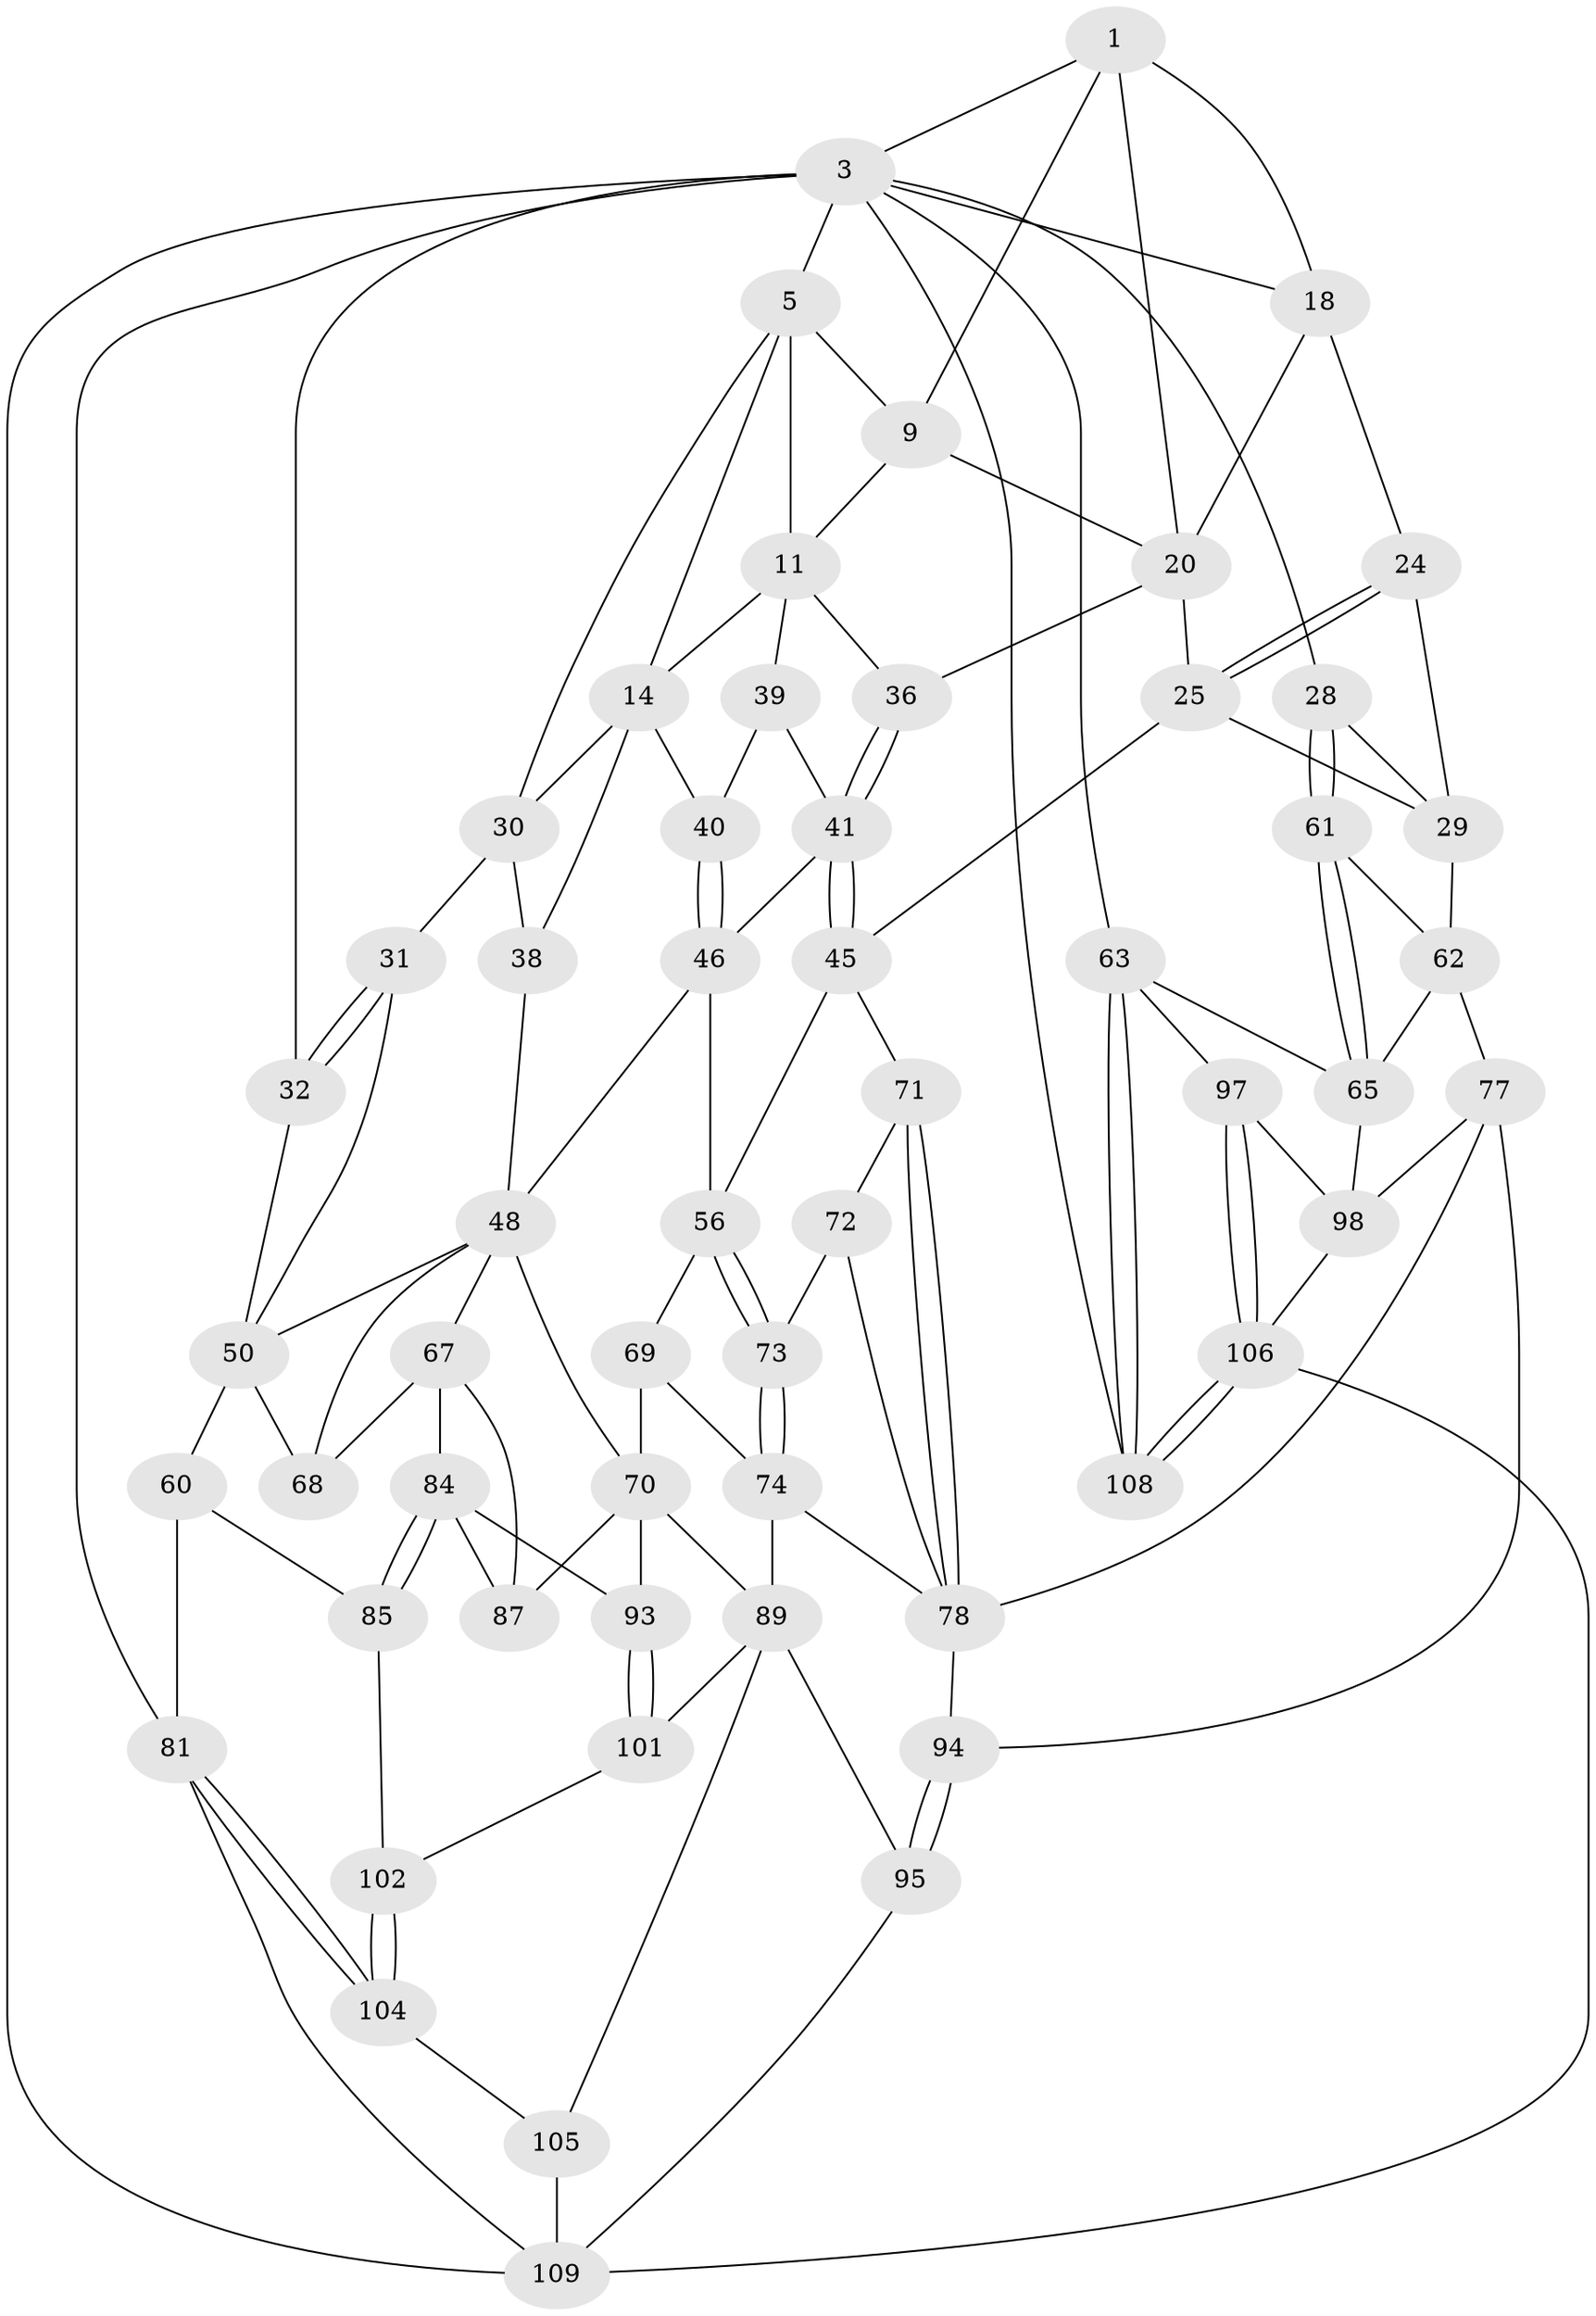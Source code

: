 // original degree distribution, {3: 0.017543859649122806, 4: 0.22807017543859648, 6: 0.21052631578947367, 5: 0.543859649122807}
// Generated by graph-tools (version 1.1) at 2025/17/03/09/25 04:17:18]
// undirected, 57 vertices, 127 edges
graph export_dot {
graph [start="1"]
  node [color=gray90,style=filled];
  1 [pos="+0.767021448408338+0",super="+2+8"];
  3 [pos="+1+0",super="+112+4+26"];
  5 [pos="+0.1593720253672985+0",super="+6+16"];
  9 [pos="+0.6247469760202341+0.0960552782971043",super="+10"];
  11 [pos="+0.42552399914495226+0.15003109489589786",super="+12"];
  14 [pos="+0.3056604469187132+0.19263846709419322",super="+15+37"];
  18 [pos="+0.9163115696471712+0.12392848934505903",super="+19"];
  20 [pos="+0.7872264262031612+0.10187564942677176",super="+21"];
  24 [pos="+0.8271096855756772+0.3023019528518929"];
  25 [pos="+0.7071846092883142+0.3255269139706931",super="+44"];
  28 [pos="+0.939714254312441+0.3405773329365583"];
  29 [pos="+0.898474059919047+0.3284070448907732",super="+58"];
  30 [pos="+0.08186381928700398+0.16265797139868796",super="+33"];
  31 [pos="+0.07036627394442742+0.1664422590321119",super="+35"];
  32 [pos="+0+0.21734366347798892"];
  36 [pos="+0.508492668636229+0.3227447099308094"];
  38 [pos="+0.20099517920348167+0.3747986800295817"];
  39 [pos="+0.36748346776357477+0.2576803577408131"];
  40 [pos="+0.2732772792783198+0.36123969458176963"];
  41 [pos="+0.5093686923664306+0.36653014250085714",super="+42"];
  45 [pos="+0.6375495527707425+0.4783510143434817",super="+54"];
  46 [pos="+0.3416511774311449+0.43319262044648954",super="+47"];
  48 [pos="+0.21682175567295364+0.45191847094832577",super="+66+49"];
  50 [pos="+0.06948066765384016+0.3599683613163623",super="+51+53"];
  56 [pos="+0.39848951933735605+0.4928915953917445",super="+57"];
  60 [pos="+0+0.6252825502493438",super="+80"];
  61 [pos="+0.890204726324338+0.5130298738950777"];
  62 [pos="+0.7795208826957183+0.505150772277221",super="+76"];
  63 [pos="+1+0.6666956946987737",super="+64"];
  65 [pos="+0.9448523586704861+0.6022507348871777",super="+79"];
  67 [pos="+0.15604790164165738+0.5679775896965965",super="+83"];
  68 [pos="+0.1326148245073562+0.5221061151206684"];
  69 [pos="+0.32123822463209833+0.5511169058316379"];
  70 [pos="+0.28366642848178847+0.583281070700454",super="+86"];
  71 [pos="+0.621264008978055+0.511256756306483"];
  72 [pos="+0.578087393412045+0.5386382556708609"];
  73 [pos="+0.4919995649651256+0.5814429211213739"];
  74 [pos="+0.46231751774201646+0.6306146927515321",super="+75"];
  77 [pos="+0.711792017562065+0.6905963735495542",super="+100"];
  78 [pos="+0.6376545552146192+0.549287263552433",super="+91"];
  81 [pos="+0+1",super="+82"];
  84 [pos="+0.08771181123166302+0.6599634719437891",super="+88"];
  85 [pos="+0.029370155120798824+0.6818466007171832"];
  87 [pos="+0.20518819874638777+0.6114551353946315"];
  89 [pos="+0.3473050655750429+0.6807395239433888",super="+96"];
  93 [pos="+0.2541676582453306+0.7153632154621847"];
  94 [pos="+0.5414476216705814+0.8737789102118245"];
  95 [pos="+0.5184511034736576+0.9099703722358785"];
  97 [pos="+0.9181040246961335+0.7895866406856336"];
  98 [pos="+0.8426209411440877+0.7067678390620084",super="+99"];
  101 [pos="+0.24780050215505212+0.7600612814713348"];
  102 [pos="+0.0939533859661586+0.7389518445971218"];
  104 [pos="+0.14323300680748585+0.8529839933968306"];
  105 [pos="+0.20055356187278142+0.8578250541713146"];
  106 [pos="+0.8883334133100985+0.8276683655581837",super="+107"];
  108 [pos="+1+1"];
  109 [pos="+0.8611521602378952+1",super="+110"];
  1 -- 18;
  1 -- 3;
  1 -- 20;
  1 -- 9;
  3 -- 108;
  3 -- 109;
  3 -- 81 [weight=2];
  3 -- 32;
  3 -- 5;
  3 -- 18;
  3 -- 28;
  3 -- 63;
  5 -- 11;
  5 -- 9;
  5 -- 14;
  5 -- 30;
  9 -- 20 [weight=2];
  9 -- 11;
  11 -- 36;
  11 -- 14;
  11 -- 39;
  14 -- 30;
  14 -- 40;
  14 -- 38;
  18 -- 24;
  18 -- 20;
  20 -- 36;
  20 -- 25;
  24 -- 25;
  24 -- 25;
  24 -- 29;
  25 -- 45;
  25 -- 29;
  28 -- 29;
  28 -- 61;
  28 -- 61;
  29 -- 62;
  30 -- 31 [weight=2];
  30 -- 38;
  31 -- 32;
  31 -- 32;
  31 -- 50;
  32 -- 50;
  36 -- 41;
  36 -- 41;
  38 -- 48;
  39 -- 40;
  39 -- 41;
  40 -- 46;
  40 -- 46;
  41 -- 45 [weight=2];
  41 -- 45;
  41 -- 46;
  45 -- 56;
  45 -- 71;
  46 -- 48;
  46 -- 56;
  48 -- 67;
  48 -- 70;
  48 -- 50;
  48 -- 68;
  50 -- 60 [weight=2];
  50 -- 68;
  56 -- 73;
  56 -- 73;
  56 -- 69;
  60 -- 81;
  60 -- 85;
  61 -- 62;
  61 -- 65;
  61 -- 65;
  62 -- 65;
  62 -- 77;
  63 -- 108;
  63 -- 108;
  63 -- 65;
  63 -- 97;
  65 -- 98;
  67 -- 68;
  67 -- 84;
  67 -- 87;
  69 -- 70;
  69 -- 74;
  70 -- 89;
  70 -- 93;
  70 -- 87;
  71 -- 72;
  71 -- 78;
  71 -- 78;
  72 -- 73;
  72 -- 78;
  73 -- 74;
  73 -- 74;
  74 -- 78;
  74 -- 89;
  77 -- 78;
  77 -- 94;
  77 -- 98;
  78 -- 94;
  81 -- 104;
  81 -- 104;
  81 -- 109;
  84 -- 85;
  84 -- 85;
  84 -- 93;
  84 -- 87;
  85 -- 102;
  89 -- 101;
  89 -- 105;
  89 -- 95;
  93 -- 101;
  93 -- 101;
  94 -- 95;
  94 -- 95;
  95 -- 109;
  97 -- 98;
  97 -- 106;
  97 -- 106;
  98 -- 106;
  101 -- 102;
  102 -- 104;
  102 -- 104;
  104 -- 105;
  105 -- 109;
  106 -- 108;
  106 -- 108;
  106 -- 109;
}
